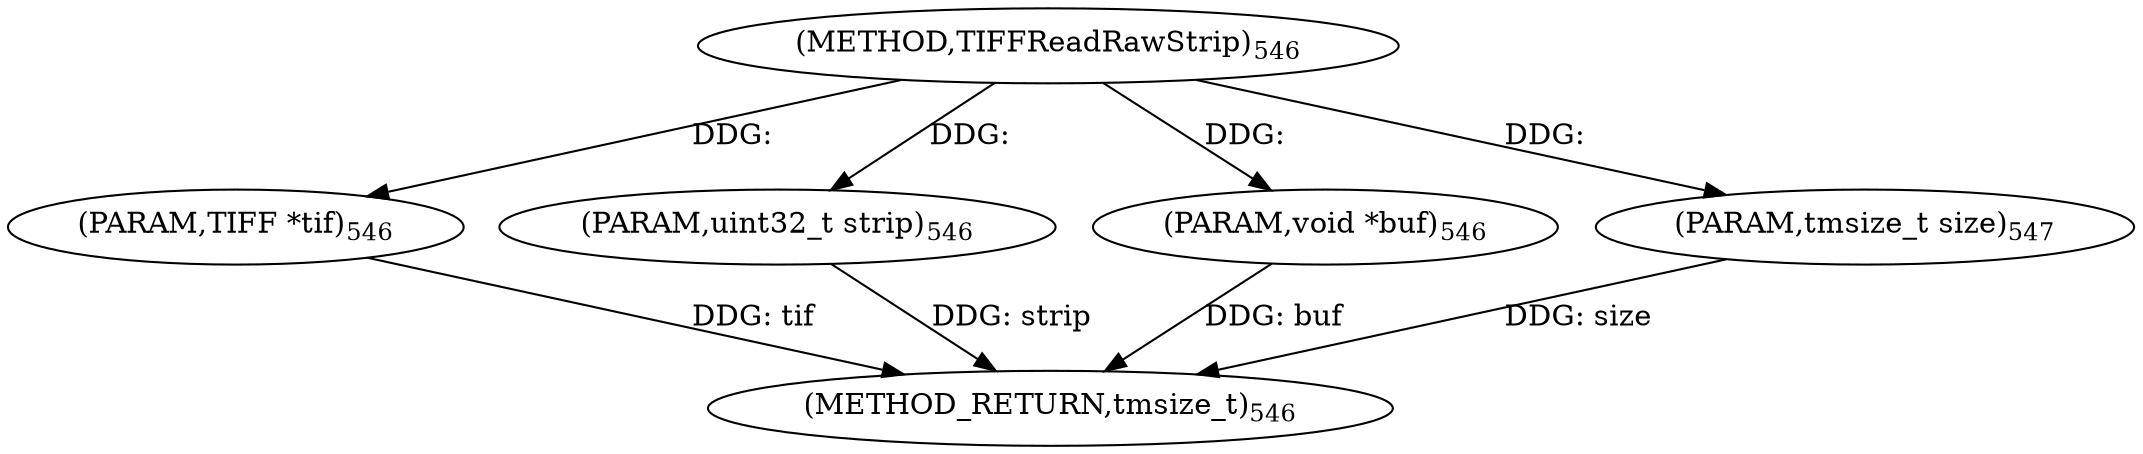 digraph "TIFFReadRawStrip" {  
"9138" [label = <(METHOD,TIFFReadRawStrip)<SUB>546</SUB>> ]
"9143" [label = <(METHOD_RETURN,tmsize_t)<SUB>546</SUB>> ]
"9139" [label = <(PARAM,TIFF *tif)<SUB>546</SUB>> ]
"9140" [label = <(PARAM,uint32_t strip)<SUB>546</SUB>> ]
"9141" [label = <(PARAM,void *buf)<SUB>546</SUB>> ]
"9142" [label = <(PARAM,tmsize_t size)<SUB>547</SUB>> ]
  "9139" -> "9143"  [ label = "DDG: tif"] 
  "9140" -> "9143"  [ label = "DDG: strip"] 
  "9141" -> "9143"  [ label = "DDG: buf"] 
  "9142" -> "9143"  [ label = "DDG: size"] 
  "9138" -> "9139"  [ label = "DDG: "] 
  "9138" -> "9140"  [ label = "DDG: "] 
  "9138" -> "9141"  [ label = "DDG: "] 
  "9138" -> "9142"  [ label = "DDG: "] 
}
